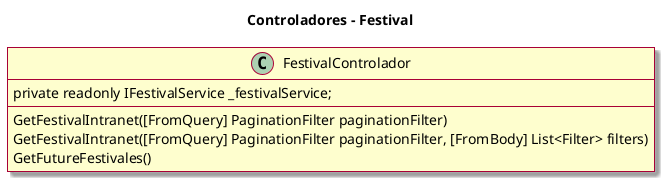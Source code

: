 @startuml presentacion
skin rose
skinparam linetype polyline

title Controladores - Festival

class FestivalControlador {
    private readonly IFestivalService _festivalService;
    GetFestivalIntranet([FromQuery] PaginationFilter paginationFilter)
    GetFestivalIntranet([FromQuery] PaginationFilter paginationFilter, [FromBody] List<Filter> filters)
    GetFutureFestivales()
}
@enduml